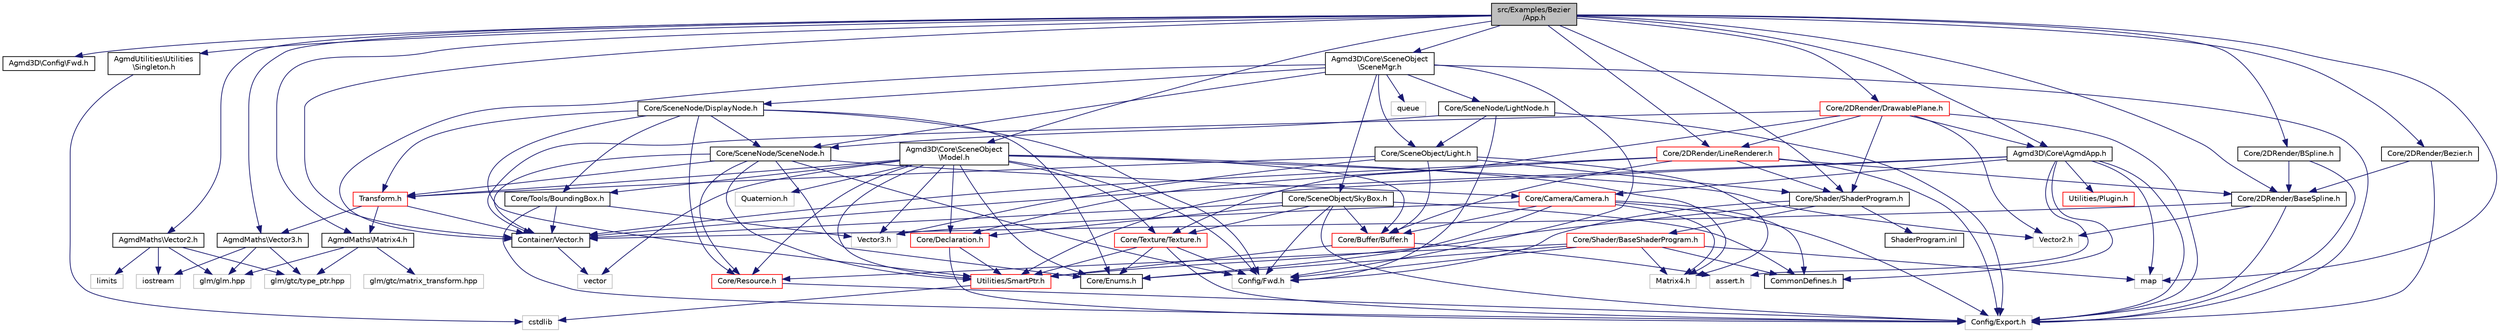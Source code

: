 digraph "src/Examples/Bezier/App.h"
{
  edge [fontname="Helvetica",fontsize="10",labelfontname="Helvetica",labelfontsize="10"];
  node [fontname="Helvetica",fontsize="10",shape=record];
  Node1 [label="src/Examples/Bezier\l/App.h",height=0.2,width=0.4,color="black", fillcolor="grey75", style="filled" fontcolor="black"];
  Node1 -> Node2 [color="midnightblue",fontsize="10",style="solid"];
  Node2 [label="Agmd3D\\Config\\Fwd.h",height=0.2,width=0.4,color="black", fillcolor="white", style="filled",URL="$_agmd3_d_2_config_2_fwd_8h.html"];
  Node1 -> Node3 [color="midnightblue",fontsize="10",style="solid"];
  Node3 [label="Agmd3D\\Core\\AgmdApp.h",height=0.2,width=0.4,color="black", fillcolor="white", style="filled",URL="$_agmd3_d_2_core_2_agmd_app_8h.html"];
  Node3 -> Node4 [color="midnightblue",fontsize="10",style="solid"];
  Node4 [label="Config/Export.h",height=0.2,width=0.4,color="grey75", fillcolor="white", style="filled"];
  Node3 -> Node5 [color="midnightblue",fontsize="10",style="solid"];
  Node5 [label="Utilities/Plugin.h",height=0.2,width=0.4,color="red", fillcolor="white", style="filled",URL="$_plugin_8h.html"];
  Node3 -> Node6 [color="midnightblue",fontsize="10",style="solid"];
  Node6 [label="Utilities/SmartPtr.h",height=0.2,width=0.4,color="red", fillcolor="white", style="filled",URL="$_smart_ptr_8h.html"];
  Node6 -> Node7 [color="midnightblue",fontsize="10",style="solid"];
  Node7 [label="cstdlib",height=0.2,width=0.4,color="grey75", fillcolor="white", style="filled"];
  Node3 -> Node8 [color="midnightblue",fontsize="10",style="solid"];
  Node8 [label="map",height=0.2,width=0.4,color="grey75", fillcolor="white", style="filled"];
  Node3 -> Node9 [color="midnightblue",fontsize="10",style="solid"];
  Node9 [label="assert.h",height=0.2,width=0.4,color="grey75", fillcolor="white", style="filled"];
  Node3 -> Node10 [color="midnightblue",fontsize="10",style="solid"];
  Node10 [label="CommonDefines.h",height=0.2,width=0.4,color="black", fillcolor="white", style="filled",URL="$_common_defines_8h.html"];
  Node3 -> Node11 [color="midnightblue",fontsize="10",style="solid"];
  Node11 [label="Core/Camera/Camera.h",height=0.2,width=0.4,color="red", fillcolor="white", style="filled",URL="$_camera_8h.html"];
  Node11 -> Node4 [color="midnightblue",fontsize="10",style="solid"];
  Node11 -> Node12 [color="midnightblue",fontsize="10",style="solid"];
  Node12 [label="Core/Buffer/Buffer.h",height=0.2,width=0.4,color="red", fillcolor="white", style="filled",URL="$_buffer_8h.html"];
  Node12 -> Node6 [color="midnightblue",fontsize="10",style="solid"];
  Node12 -> Node9 [color="midnightblue",fontsize="10",style="solid"];
  Node11 -> Node13 [color="midnightblue",fontsize="10",style="solid"];
  Node13 [label="Core/Enums.h",height=0.2,width=0.4,color="black", fillcolor="white", style="filled",URL="$_enums_8h.html"];
  Node11 -> Node14 [color="midnightblue",fontsize="10",style="solid"];
  Node14 [label="Vector3.h",height=0.2,width=0.4,color="grey75", fillcolor="white", style="filled"];
  Node11 -> Node15 [color="midnightblue",fontsize="10",style="solid"];
  Node15 [label="Matrix4.h",height=0.2,width=0.4,color="grey75", fillcolor="white", style="filled"];
  Node11 -> Node10 [color="midnightblue",fontsize="10",style="solid"];
  Node3 -> Node16 [color="midnightblue",fontsize="10",style="solid"];
  Node16 [label="Container/Vector.h",height=0.2,width=0.4,color="black", fillcolor="white", style="filled",URL="$_vector_8h.html"];
  Node16 -> Node17 [color="midnightblue",fontsize="10",style="solid"];
  Node17 [label="vector",height=0.2,width=0.4,color="grey75", fillcolor="white", style="filled"];
  Node1 -> Node18 [color="midnightblue",fontsize="10",style="solid"];
  Node18 [label="AgmdMaths\\Vector2.h",height=0.2,width=0.4,color="black", fillcolor="white", style="filled",URL="$_agmd_maths_2_vector2_8h.html"];
  Node18 -> Node19 [color="midnightblue",fontsize="10",style="solid"];
  Node19 [label="limits",height=0.2,width=0.4,color="grey75", fillcolor="white", style="filled"];
  Node18 -> Node20 [color="midnightblue",fontsize="10",style="solid"];
  Node20 [label="iostream",height=0.2,width=0.4,color="grey75", fillcolor="white", style="filled"];
  Node18 -> Node21 [color="midnightblue",fontsize="10",style="solid"];
  Node21 [label="glm/glm.hpp",height=0.2,width=0.4,color="grey75", fillcolor="white", style="filled"];
  Node18 -> Node22 [color="midnightblue",fontsize="10",style="solid"];
  Node22 [label="glm/gtc/type_ptr.hpp",height=0.2,width=0.4,color="grey75", fillcolor="white", style="filled"];
  Node1 -> Node23 [color="midnightblue",fontsize="10",style="solid"];
  Node23 [label="AgmdMaths\\Vector3.h",height=0.2,width=0.4,color="black", fillcolor="white", style="filled",URL="$_agmd_maths_2_vector3_8h.html"];
  Node23 -> Node20 [color="midnightblue",fontsize="10",style="solid"];
  Node23 -> Node21 [color="midnightblue",fontsize="10",style="solid"];
  Node23 -> Node22 [color="midnightblue",fontsize="10",style="solid"];
  Node1 -> Node24 [color="midnightblue",fontsize="10",style="solid"];
  Node24 [label="AgmdMaths\\Matrix4.h",height=0.2,width=0.4,color="black", fillcolor="white", style="filled",URL="$_agmd_maths_2_matrix4_8h.html"];
  Node24 -> Node21 [color="midnightblue",fontsize="10",style="solid"];
  Node24 -> Node22 [color="midnightblue",fontsize="10",style="solid"];
  Node24 -> Node25 [color="midnightblue",fontsize="10",style="solid"];
  Node25 [label="glm/gtc/matrix_transform.hpp",height=0.2,width=0.4,color="grey75", fillcolor="white", style="filled"];
  Node1 -> Node26 [color="midnightblue",fontsize="10",style="solid"];
  Node26 [label="AgmdUtilities\\Utilities\l\\Singleton.h",height=0.2,width=0.4,color="black", fillcolor="white", style="filled",URL="$_agmd_utilities_2_utilities_2_singleton_8h.html"];
  Node26 -> Node7 [color="midnightblue",fontsize="10",style="solid"];
  Node1 -> Node27 [color="midnightblue",fontsize="10",style="solid"];
  Node27 [label="Agmd3D\\Core\\SceneObject\l\\Model.h",height=0.2,width=0.4,color="black", fillcolor="white", style="filled",URL="$_model_8h.html"];
  Node27 -> Node28 [color="midnightblue",fontsize="10",style="solid"];
  Node28 [label="Config/Fwd.h",height=0.2,width=0.4,color="grey75", fillcolor="white", style="filled"];
  Node27 -> Node29 [color="midnightblue",fontsize="10",style="solid"];
  Node29 [label="Core/Resource.h",height=0.2,width=0.4,color="red", fillcolor="white", style="filled",URL="$_resource_8h.html"];
  Node29 -> Node4 [color="midnightblue",fontsize="10",style="solid"];
  Node27 -> Node12 [color="midnightblue",fontsize="10",style="solid"];
  Node27 -> Node30 [color="midnightblue",fontsize="10",style="solid"];
  Node30 [label="Core/Declaration.h",height=0.2,width=0.4,color="red", fillcolor="white", style="filled",URL="$_declaration_8h.html"];
  Node30 -> Node4 [color="midnightblue",fontsize="10",style="solid"];
  Node30 -> Node6 [color="midnightblue",fontsize="10",style="solid"];
  Node27 -> Node31 [color="midnightblue",fontsize="10",style="solid"];
  Node31 [label="Core/Texture/Texture.h",height=0.2,width=0.4,color="red", fillcolor="white", style="filled",URL="$_texture_8h.html"];
  Node31 -> Node28 [color="midnightblue",fontsize="10",style="solid"];
  Node31 -> Node4 [color="midnightblue",fontsize="10",style="solid"];
  Node31 -> Node13 [color="midnightblue",fontsize="10",style="solid"];
  Node31 -> Node6 [color="midnightblue",fontsize="10",style="solid"];
  Node27 -> Node13 [color="midnightblue",fontsize="10",style="solid"];
  Node27 -> Node6 [color="midnightblue",fontsize="10",style="solid"];
  Node27 -> Node32 [color="midnightblue",fontsize="10",style="solid"];
  Node32 [label="Vector2.h",height=0.2,width=0.4,color="grey75", fillcolor="white", style="filled"];
  Node27 -> Node14 [color="midnightblue",fontsize="10",style="solid"];
  Node27 -> Node15 [color="midnightblue",fontsize="10",style="solid"];
  Node27 -> Node33 [color="midnightblue",fontsize="10",style="solid"];
  Node33 [label="Quaternion.h",height=0.2,width=0.4,color="grey75", fillcolor="white", style="filled"];
  Node27 -> Node34 [color="midnightblue",fontsize="10",style="solid"];
  Node34 [label="Transform.h",height=0.2,width=0.4,color="red", fillcolor="white", style="filled",URL="$_transform_8h.html"];
  Node34 -> Node23 [color="midnightblue",fontsize="10",style="solid"];
  Node34 -> Node24 [color="midnightblue",fontsize="10",style="solid"];
  Node34 -> Node16 [color="midnightblue",fontsize="10",style="solid"];
  Node27 -> Node35 [color="midnightblue",fontsize="10",style="solid"];
  Node35 [label="Core/Tools/BoundingBox.h",height=0.2,width=0.4,color="black", fillcolor="white", style="filled",URL="$_bounding_box_8h.html"];
  Node35 -> Node14 [color="midnightblue",fontsize="10",style="solid"];
  Node35 -> Node4 [color="midnightblue",fontsize="10",style="solid"];
  Node35 -> Node16 [color="midnightblue",fontsize="10",style="solid"];
  Node27 -> Node17 [color="midnightblue",fontsize="10",style="solid"];
  Node1 -> Node36 [color="midnightblue",fontsize="10",style="solid"];
  Node36 [label="Agmd3D\\Core\\SceneObject\l\\SceneMgr.h",height=0.2,width=0.4,color="black", fillcolor="white", style="filled",URL="$_scene_mgr_8h.html"];
  Node36 -> Node4 [color="midnightblue",fontsize="10",style="solid"];
  Node36 -> Node28 [color="midnightblue",fontsize="10",style="solid"];
  Node36 -> Node37 [color="midnightblue",fontsize="10",style="solid"];
  Node37 [label="Core/SceneNode/SceneNode.h",height=0.2,width=0.4,color="black", fillcolor="white", style="filled",URL="$_scene_node_8h.html"];
  Node37 -> Node28 [color="midnightblue",fontsize="10",style="solid"];
  Node37 -> Node29 [color="midnightblue",fontsize="10",style="solid"];
  Node37 -> Node13 [color="midnightblue",fontsize="10",style="solid"];
  Node37 -> Node11 [color="midnightblue",fontsize="10",style="solid"];
  Node37 -> Node6 [color="midnightblue",fontsize="10",style="solid"];
  Node37 -> Node34 [color="midnightblue",fontsize="10",style="solid"];
  Node37 -> Node16 [color="midnightblue",fontsize="10",style="solid"];
  Node36 -> Node38 [color="midnightblue",fontsize="10",style="solid"];
  Node38 [label="Core/SceneNode/DisplayNode.h",height=0.2,width=0.4,color="black", fillcolor="white", style="filled",URL="$_display_node_8h.html"];
  Node38 -> Node28 [color="midnightblue",fontsize="10",style="solid"];
  Node38 -> Node29 [color="midnightblue",fontsize="10",style="solid"];
  Node38 -> Node13 [color="midnightblue",fontsize="10",style="solid"];
  Node38 -> Node6 [color="midnightblue",fontsize="10",style="solid"];
  Node38 -> Node34 [color="midnightblue",fontsize="10",style="solid"];
  Node38 -> Node37 [color="midnightblue",fontsize="10",style="solid"];
  Node38 -> Node35 [color="midnightblue",fontsize="10",style="solid"];
  Node36 -> Node39 [color="midnightblue",fontsize="10",style="solid"];
  Node39 [label="Core/SceneNode/LightNode.h",height=0.2,width=0.4,color="black", fillcolor="white", style="filled",URL="$_light_node_8h.html"];
  Node39 -> Node4 [color="midnightblue",fontsize="10",style="solid"];
  Node39 -> Node28 [color="midnightblue",fontsize="10",style="solid"];
  Node39 -> Node37 [color="midnightblue",fontsize="10",style="solid"];
  Node39 -> Node40 [color="midnightblue",fontsize="10",style="solid"];
  Node40 [label="Core/SceneObject/Light.h",height=0.2,width=0.4,color="black", fillcolor="white", style="filled",URL="$_light_8h.html"];
  Node40 -> Node12 [color="midnightblue",fontsize="10",style="solid"];
  Node40 -> Node41 [color="midnightblue",fontsize="10",style="solid"];
  Node41 [label="Core/Shader/ShaderProgram.h",height=0.2,width=0.4,color="black", fillcolor="white", style="filled",URL="$_shader_program_8h.html"];
  Node41 -> Node28 [color="midnightblue",fontsize="10",style="solid"];
  Node41 -> Node42 [color="midnightblue",fontsize="10",style="solid"];
  Node42 [label="Core/Shader/BaseShaderProgram.h",height=0.2,width=0.4,color="red", fillcolor="white", style="filled",URL="$_base_shader_program_8h.html"];
  Node42 -> Node28 [color="midnightblue",fontsize="10",style="solid"];
  Node42 -> Node13 [color="midnightblue",fontsize="10",style="solid"];
  Node42 -> Node29 [color="midnightblue",fontsize="10",style="solid"];
  Node42 -> Node15 [color="midnightblue",fontsize="10",style="solid"];
  Node42 -> Node10 [color="midnightblue",fontsize="10",style="solid"];
  Node42 -> Node8 [color="midnightblue",fontsize="10",style="solid"];
  Node41 -> Node6 [color="midnightblue",fontsize="10",style="solid"];
  Node41 -> Node43 [color="midnightblue",fontsize="10",style="solid"];
  Node43 [label="ShaderProgram.inl",height=0.2,width=0.4,color="black", fillcolor="white", style="filled",URL="$_shader_program_8inl.html"];
  Node40 -> Node34 [color="midnightblue",fontsize="10",style="solid"];
  Node40 -> Node14 [color="midnightblue",fontsize="10",style="solid"];
  Node40 -> Node15 [color="midnightblue",fontsize="10",style="solid"];
  Node36 -> Node40 [color="midnightblue",fontsize="10",style="solid"];
  Node36 -> Node44 [color="midnightblue",fontsize="10",style="solid"];
  Node44 [label="Core/SceneObject/SkyBox.h",height=0.2,width=0.4,color="black", fillcolor="white", style="filled",URL="$_sky_box_8h.html"];
  Node44 -> Node28 [color="midnightblue",fontsize="10",style="solid"];
  Node44 -> Node4 [color="midnightblue",fontsize="10",style="solid"];
  Node44 -> Node31 [color="midnightblue",fontsize="10",style="solid"];
  Node44 -> Node30 [color="midnightblue",fontsize="10",style="solid"];
  Node44 -> Node12 [color="midnightblue",fontsize="10",style="solid"];
  Node44 -> Node10 [color="midnightblue",fontsize="10",style="solid"];
  Node44 -> Node16 [color="midnightblue",fontsize="10",style="solid"];
  Node36 -> Node16 [color="midnightblue",fontsize="10",style="solid"];
  Node36 -> Node45 [color="midnightblue",fontsize="10",style="solid"];
  Node45 [label="queue",height=0.2,width=0.4,color="grey75", fillcolor="white", style="filled"];
  Node1 -> Node41 [color="midnightblue",fontsize="10",style="solid"];
  Node1 -> Node46 [color="midnightblue",fontsize="10",style="solid"];
  Node46 [label="Core/2DRender/DrawablePlane.h",height=0.2,width=0.4,color="red", fillcolor="white", style="filled",URL="$_drawable_plane_8h.html"];
  Node46 -> Node32 [color="midnightblue",fontsize="10",style="solid"];
  Node46 -> Node31 [color="midnightblue",fontsize="10",style="solid"];
  Node46 -> Node47 [color="midnightblue",fontsize="10",style="solid"];
  Node47 [label="Core/2DRender/LineRenderer.h",height=0.2,width=0.4,color="red", fillcolor="white", style="filled",URL="$_line_renderer_8h.html"];
  Node47 -> Node48 [color="midnightblue",fontsize="10",style="solid"];
  Node48 [label="Core/2DRender/BaseSpline.h",height=0.2,width=0.4,color="black", fillcolor="white", style="filled",URL="$_base_spline_8h.html"];
  Node48 -> Node32 [color="midnightblue",fontsize="10",style="solid"];
  Node48 -> Node16 [color="midnightblue",fontsize="10",style="solid"];
  Node48 -> Node4 [color="midnightblue",fontsize="10",style="solid"];
  Node47 -> Node41 [color="midnightblue",fontsize="10",style="solid"];
  Node47 -> Node12 [color="midnightblue",fontsize="10",style="solid"];
  Node47 -> Node30 [color="midnightblue",fontsize="10",style="solid"];
  Node47 -> Node4 [color="midnightblue",fontsize="10",style="solid"];
  Node47 -> Node16 [color="midnightblue",fontsize="10",style="solid"];
  Node46 -> Node41 [color="midnightblue",fontsize="10",style="solid"];
  Node46 -> Node16 [color="midnightblue",fontsize="10",style="solid"];
  Node46 -> Node3 [color="midnightblue",fontsize="10",style="solid"];
  Node46 -> Node4 [color="midnightblue",fontsize="10",style="solid"];
  Node1 -> Node47 [color="midnightblue",fontsize="10",style="solid"];
  Node1 -> Node48 [color="midnightblue",fontsize="10",style="solid"];
  Node1 -> Node49 [color="midnightblue",fontsize="10",style="solid"];
  Node49 [label="Core/2DRender/BSpline.h",height=0.2,width=0.4,color="black", fillcolor="white", style="filled",URL="$_b_spline_8h.html"];
  Node49 -> Node48 [color="midnightblue",fontsize="10",style="solid"];
  Node49 -> Node4 [color="midnightblue",fontsize="10",style="solid"];
  Node1 -> Node50 [color="midnightblue",fontsize="10",style="solid"];
  Node50 [label="Core/2DRender/Bezier.h",height=0.2,width=0.4,color="black", fillcolor="white", style="filled",URL="$_bezier_8h.html"];
  Node50 -> Node48 [color="midnightblue",fontsize="10",style="solid"];
  Node50 -> Node4 [color="midnightblue",fontsize="10",style="solid"];
  Node1 -> Node8 [color="midnightblue",fontsize="10",style="solid"];
  Node1 -> Node16 [color="midnightblue",fontsize="10",style="solid"];
}
